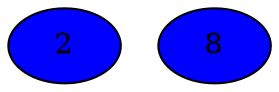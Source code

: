 strict graph {
2[label="2" style=filled fillcolor="blue1"];
8[label="8" style=filled fillcolor="blue1"];
}